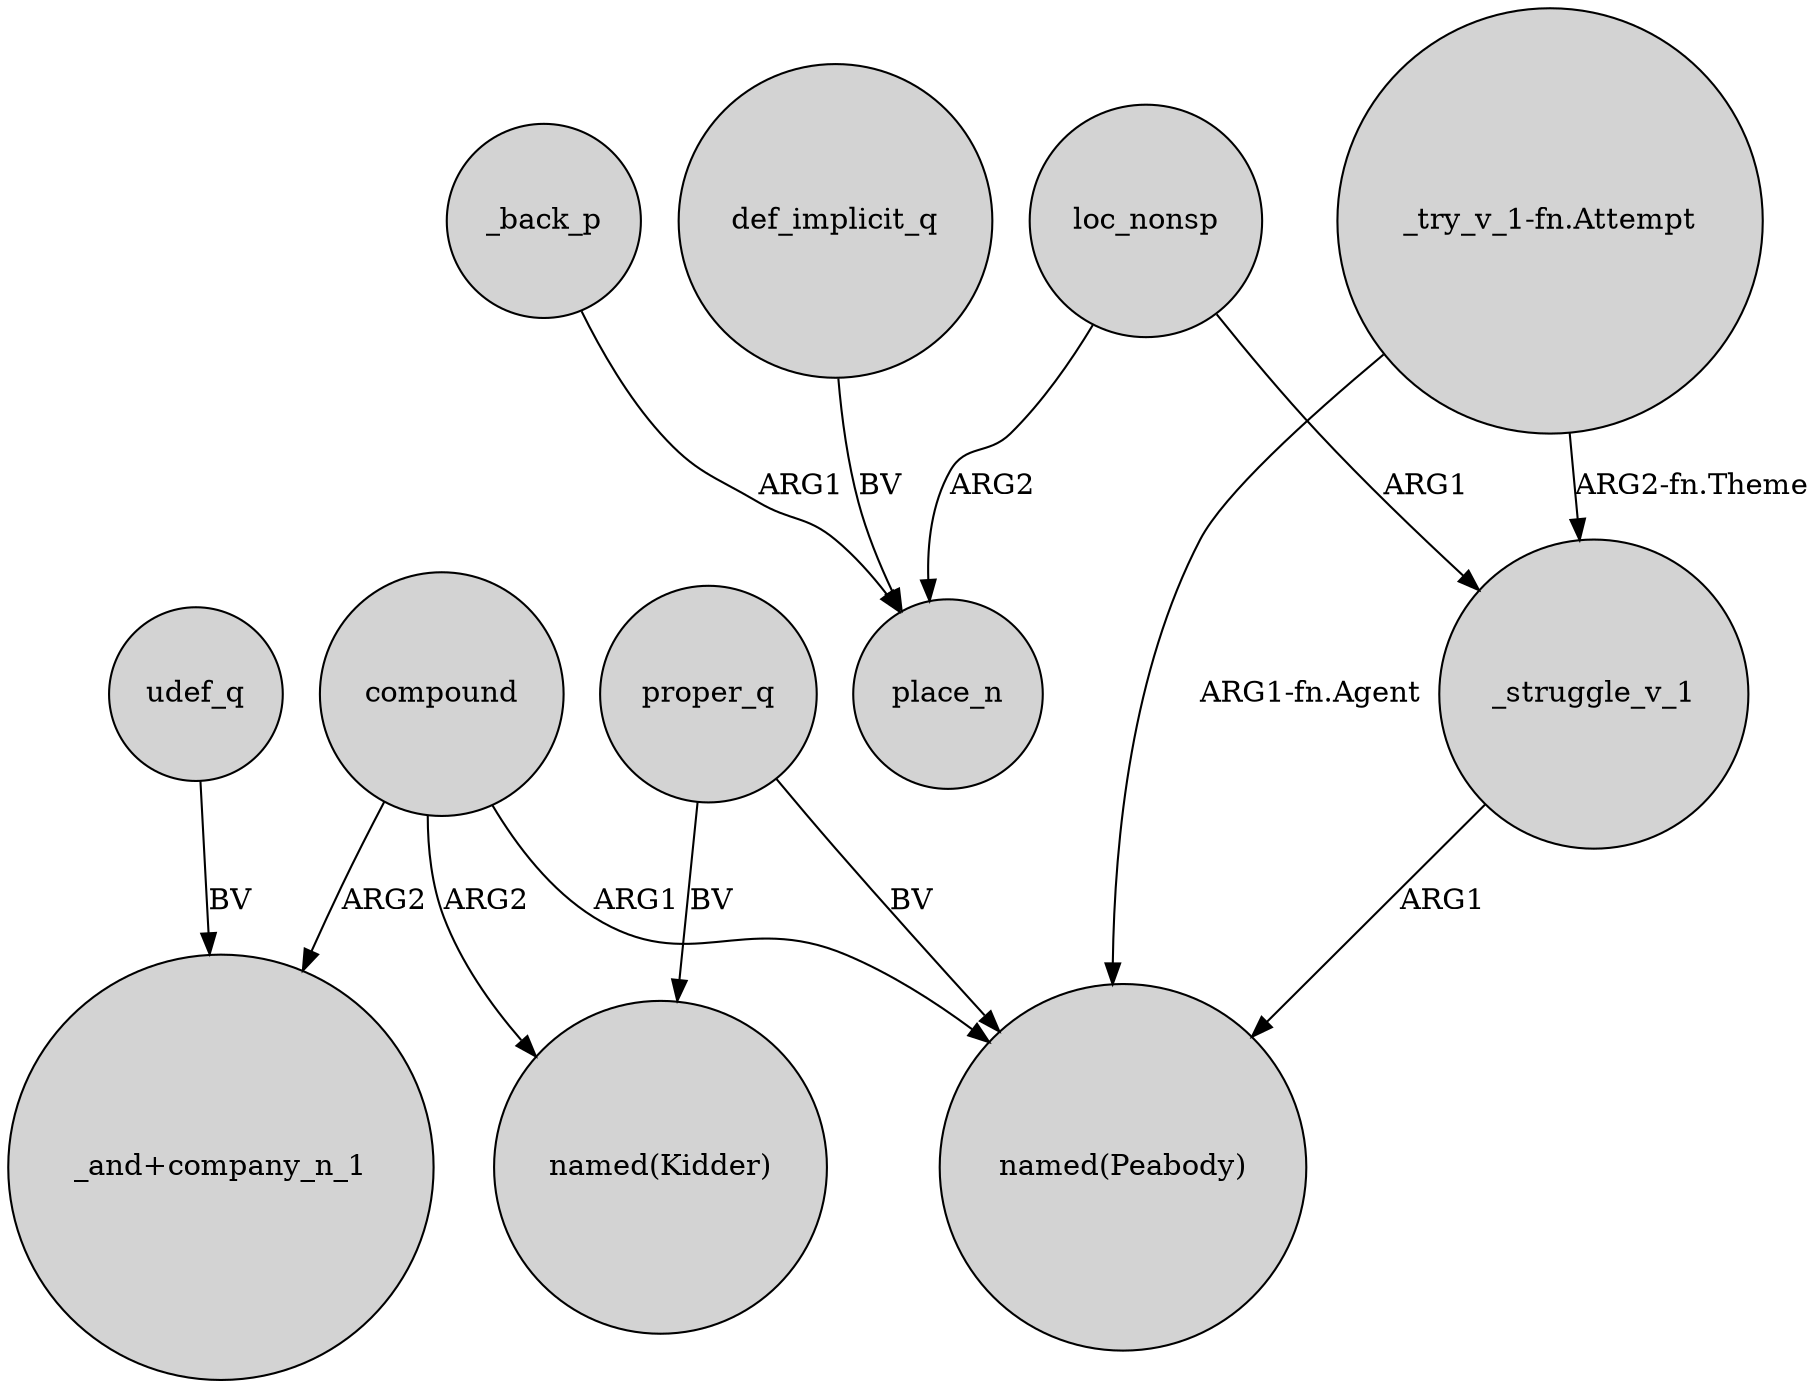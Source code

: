 digraph {
	node [shape=circle style=filled]
	compound -> "named(Kidder)" [label=ARG2]
	loc_nonsp -> place_n [label=ARG2]
	udef_q -> "_and+company_n_1" [label=BV]
	_back_p -> place_n [label=ARG1]
	def_implicit_q -> place_n [label=BV]
	proper_q -> "named(Peabody)" [label=BV]
	compound -> "named(Peabody)" [label=ARG1]
	compound -> "_and+company_n_1" [label=ARG2]
	proper_q -> "named(Kidder)" [label=BV]
	"_try_v_1-fn.Attempt" -> _struggle_v_1 [label="ARG2-fn.Theme"]
	loc_nonsp -> _struggle_v_1 [label=ARG1]
	_struggle_v_1 -> "named(Peabody)" [label=ARG1]
	"_try_v_1-fn.Attempt" -> "named(Peabody)" [label="ARG1-fn.Agent"]
}
